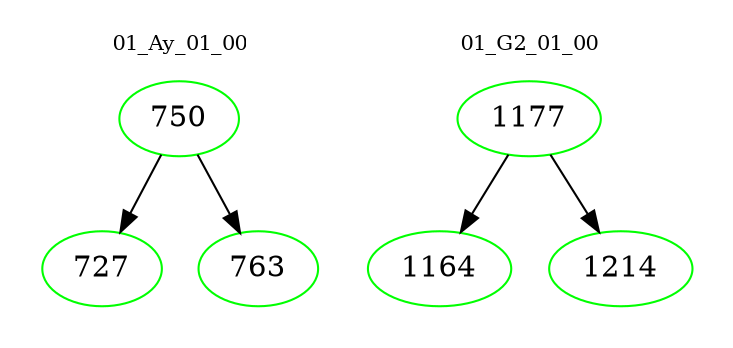 digraph{
subgraph cluster_0 {
color = white
label = "01_Ay_01_00";
fontsize=10;
T0_750 [label="750", color="green"]
T0_750 -> T0_727 [color="black"]
T0_727 [label="727", color="green"]
T0_750 -> T0_763 [color="black"]
T0_763 [label="763", color="green"]
}
subgraph cluster_1 {
color = white
label = "01_G2_01_00";
fontsize=10;
T1_1177 [label="1177", color="green"]
T1_1177 -> T1_1164 [color="black"]
T1_1164 [label="1164", color="green"]
T1_1177 -> T1_1214 [color="black"]
T1_1214 [label="1214", color="green"]
}
}
